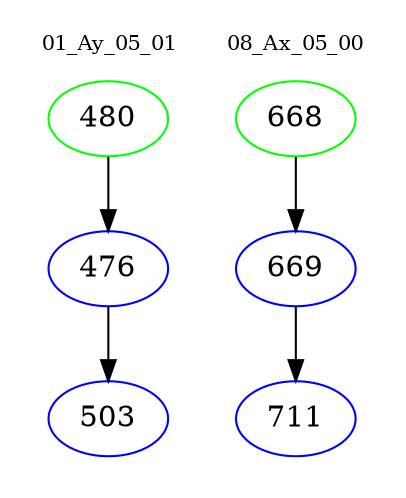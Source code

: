 digraph{
subgraph cluster_0 {
color = white
label = "01_Ay_05_01";
fontsize=10;
T0_480 [label="480", color="green"]
T0_480 -> T0_476 [color="black"]
T0_476 [label="476", color="blue"]
T0_476 -> T0_503 [color="black"]
T0_503 [label="503", color="blue"]
}
subgraph cluster_1 {
color = white
label = "08_Ax_05_00";
fontsize=10;
T1_668 [label="668", color="green"]
T1_668 -> T1_669 [color="black"]
T1_669 [label="669", color="blue"]
T1_669 -> T1_711 [color="black"]
T1_711 [label="711", color="blue"]
}
}
